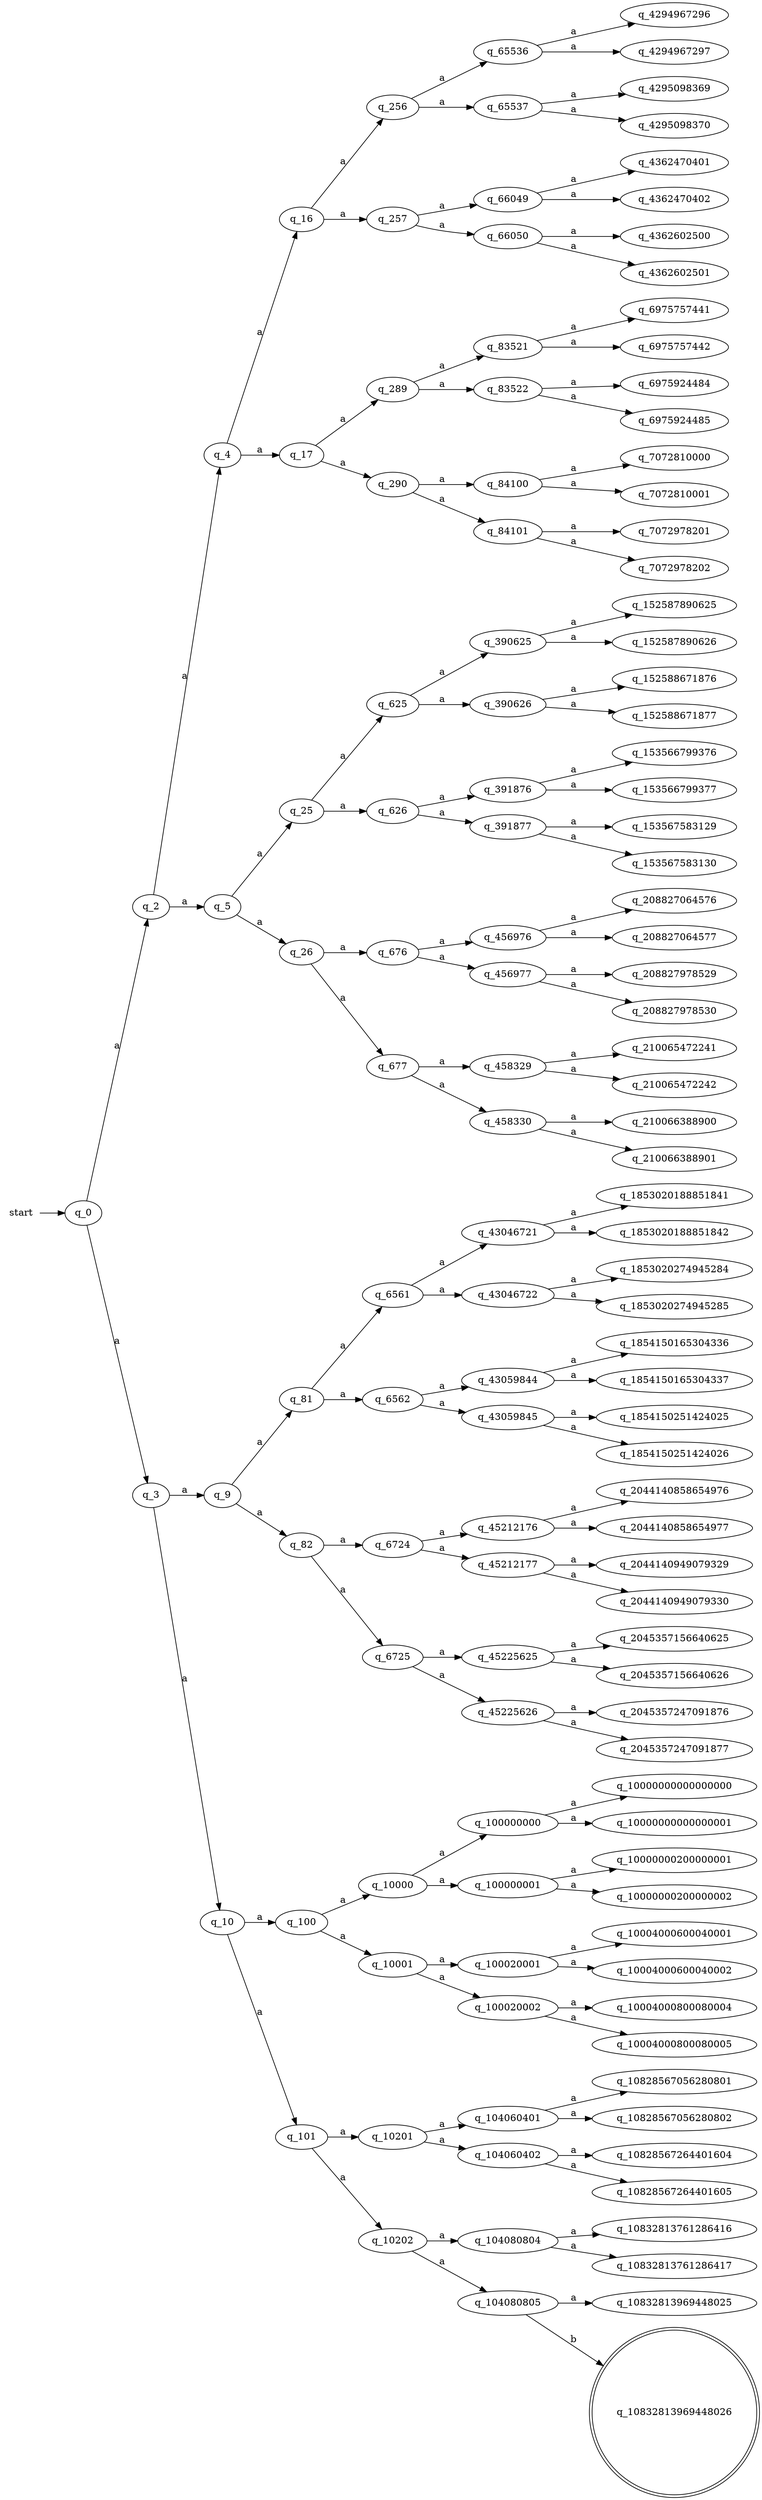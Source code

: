 digraph automaton {
	graph [rankdir=LR];
	start [shape=plaintext];
	start -> q_0;
	q_2 -> q_4 [label="a"];
	q_2 -> q_5 [label="a"];
	q_3 -> q_9 [label="a"];
	q_3 -> q_10 [label="a"];
	q_4 -> q_16 [label="a"];
	q_4 -> q_17 [label="a"];
	q_5 -> q_25 [label="a"];
	q_5 -> q_26 [label="a"];
	q_16 -> q_256 [label="a"];
	q_16 -> q_257 [label="a"];
	q_17 -> q_289 [label="a"];
	q_17 -> q_290 [label="a"];
	q_256 -> q_65536 [label="a"];
	q_256 -> q_65537 [label="a"];
	q_257 -> q_66049 [label="a"];
	q_257 -> q_66050 [label="a"];
	q_65536 -> q_4294967296 [label="a"];
	q_65536 -> q_4294967297 [label="a"];
	q_65537 -> q_4295098369 [label="a"];
	q_65537 -> q_4295098370 [label="a"];
	q_66049 -> q_4362470401 [label="a"];
	q_66049 -> q_4362470402 [label="a"];
	q_66050 -> q_4362602500 [label="a"];
	q_66050 -> q_4362602501 [label="a"];
	q_289 -> q_83521 [label="a"];
	q_289 -> q_83522 [label="a"];
	q_290 -> q_84100 [label="a"];
	q_290 -> q_84101 [label="a"];
	q_83521 -> q_6975757441 [label="a"];
	q_83521 -> q_6975757442 [label="a"];
	q_83522 -> q_6975924484 [label="a"];
	q_83522 -> q_6975924485 [label="a"];
	q_84100 -> q_7072810000 [label="a"];
	q_84100 -> q_7072810001 [label="a"];
	q_84101 -> q_7072978201 [label="a"];
	q_84101 -> q_7072978202 [label="a"];
	q_25 -> q_625 [label="a"];
	q_25 -> q_626 [label="a"];
	q_26 -> q_676 [label="a"];
	q_26 -> q_677 [label="a"];
	q_625 -> q_390625 [label="a"];
	q_625 -> q_390626 [label="a"];
	q_626 -> q_391876 [label="a"];
	q_626 -> q_391877 [label="a"];
	q_390625 -> q_152587890625 [label="a"];
	q_390625 -> q_152587890626 [label="a"];
	q_390626 -> q_152588671876 [label="a"];
	q_390626 -> q_152588671877 [label="a"];
	q_391876 -> q_153566799376 [label="a"];
	q_391876 -> q_153566799377 [label="a"];
	q_391877 -> q_153567583129 [label="a"];
	q_391877 -> q_153567583130 [label="a"];
	q_676 -> q_456976 [label="a"];
	q_676 -> q_456977 [label="a"];
	q_677 -> q_458329 [label="a"];
	q_677 -> q_458330 [label="a"];
	q_456976 -> q_208827064576 [label="a"];
	q_456976 -> q_208827064577 [label="a"];
	q_456977 -> q_208827978529 [label="a"];
	q_456977 -> q_208827978530 [label="a"];
	q_458329 -> q_210065472241 [label="a"];
	q_458329 -> q_210065472242 [label="a"];
	q_458330 -> q_210066388900 [label="a"];
	q_458330 -> q_210066388901 [label="a"];
	q_9 -> q_81 [label="a"];
	q_9 -> q_82 [label="a"];
	q_10 -> q_100 [label="a"];
	q_10 -> q_101 [label="a"];
	q_81 -> q_6561 [label="a"];
	q_81 -> q_6562 [label="a"];
	q_82 -> q_6724 [label="a"];
	q_82 -> q_6725 [label="a"];
	q_6561 -> q_43046721 [label="a"];
	q_6561 -> q_43046722 [label="a"];
	q_6562 -> q_43059844 [label="a"];
	q_6562 -> q_43059845 [label="a"];
	q_43046721 -> q_1853020188851841 [label="a"];
	q_43046721 -> q_1853020188851842 [label="a"];
	q_43046722 -> q_1853020274945284 [label="a"];
	q_43046722 -> q_1853020274945285 [label="a"];
	q_43059844 -> q_1854150165304336 [label="a"];
	q_43059844 -> q_1854150165304337 [label="a"];
	q_43059845 -> q_1854150251424025 [label="a"];
	q_43059845 -> q_1854150251424026 [label="a"];
	q_6724 -> q_45212176 [label="a"];
	q_6724 -> q_45212177 [label="a"];
	q_6725 -> q_45225625 [label="a"];
	q_6725 -> q_45225626 [label="a"];
	q_45212176 -> q_2044140858654976 [label="a"];
	q_45212176 -> q_2044140858654977 [label="a"];
	q_45212177 -> q_2044140949079329 [label="a"];
	q_45212177 -> q_2044140949079330 [label="a"];
	q_45225625 -> q_2045357156640625 [label="a"];
	q_45225625 -> q_2045357156640626 [label="a"];
	q_45225626 -> q_2045357247091876 [label="a"];
	q_45225626 -> q_2045357247091877 [label="a"];
	q_100 -> q_10000 [label="a"];
	q_100 -> q_10001 [label="a"];
	q_101 -> q_10201 [label="a"];
	q_101 -> q_10202 [label="a"];
	q_10000 -> q_100000000 [label="a"];
	q_10000 -> q_100000001 [label="a"];
	q_10001 -> q_100020001 [label="a"];
	q_10001 -> q_100020002 [label="a"];
	q_100000000 -> q_10000000000000000 [label="a"];
	q_100000000 -> q_10000000000000001 [label="a"];
	q_100000001 -> q_10000000200000001 [label="a"];
	q_100000001 -> q_10000000200000002 [label="a"];
	q_100020001 -> q_10004000600040001 [label="a"];
	q_100020001 -> q_10004000600040002 [label="a"];
	q_100020002 -> q_10004000800080004 [label="a"];
	q_100020002 -> q_10004000800080005 [label="a"];
	q_10201 -> q_104060401 [label="a"];
	q_10201 -> q_104060402 [label="a"];
	q_10202 -> q_104080804 [label="a"];
	q_10202 -> q_104080805 [label="a"];
	q_104060401 -> q_10828567056280801 [label="a"];
	q_104060401 -> q_10828567056280802 [label="a"];
	q_104060402 -> q_10828567264401604 [label="a"];
	q_104060402 -> q_10828567264401605 [label="a"];
	q_104080804 -> q_10832813761286416 [label="a"];
	q_104080804 -> q_10832813761286417 [label="a"];
	q_104080805 -> q_10832813969448025 [label="a"];
	q_104080805 -> q_10832813969448026 [label="b"];
	q_10832813969448026 [shape=doublecircle];
	q_0 -> q_2 [label="a"];
	q_0 -> q_3 [label="a"];
}
